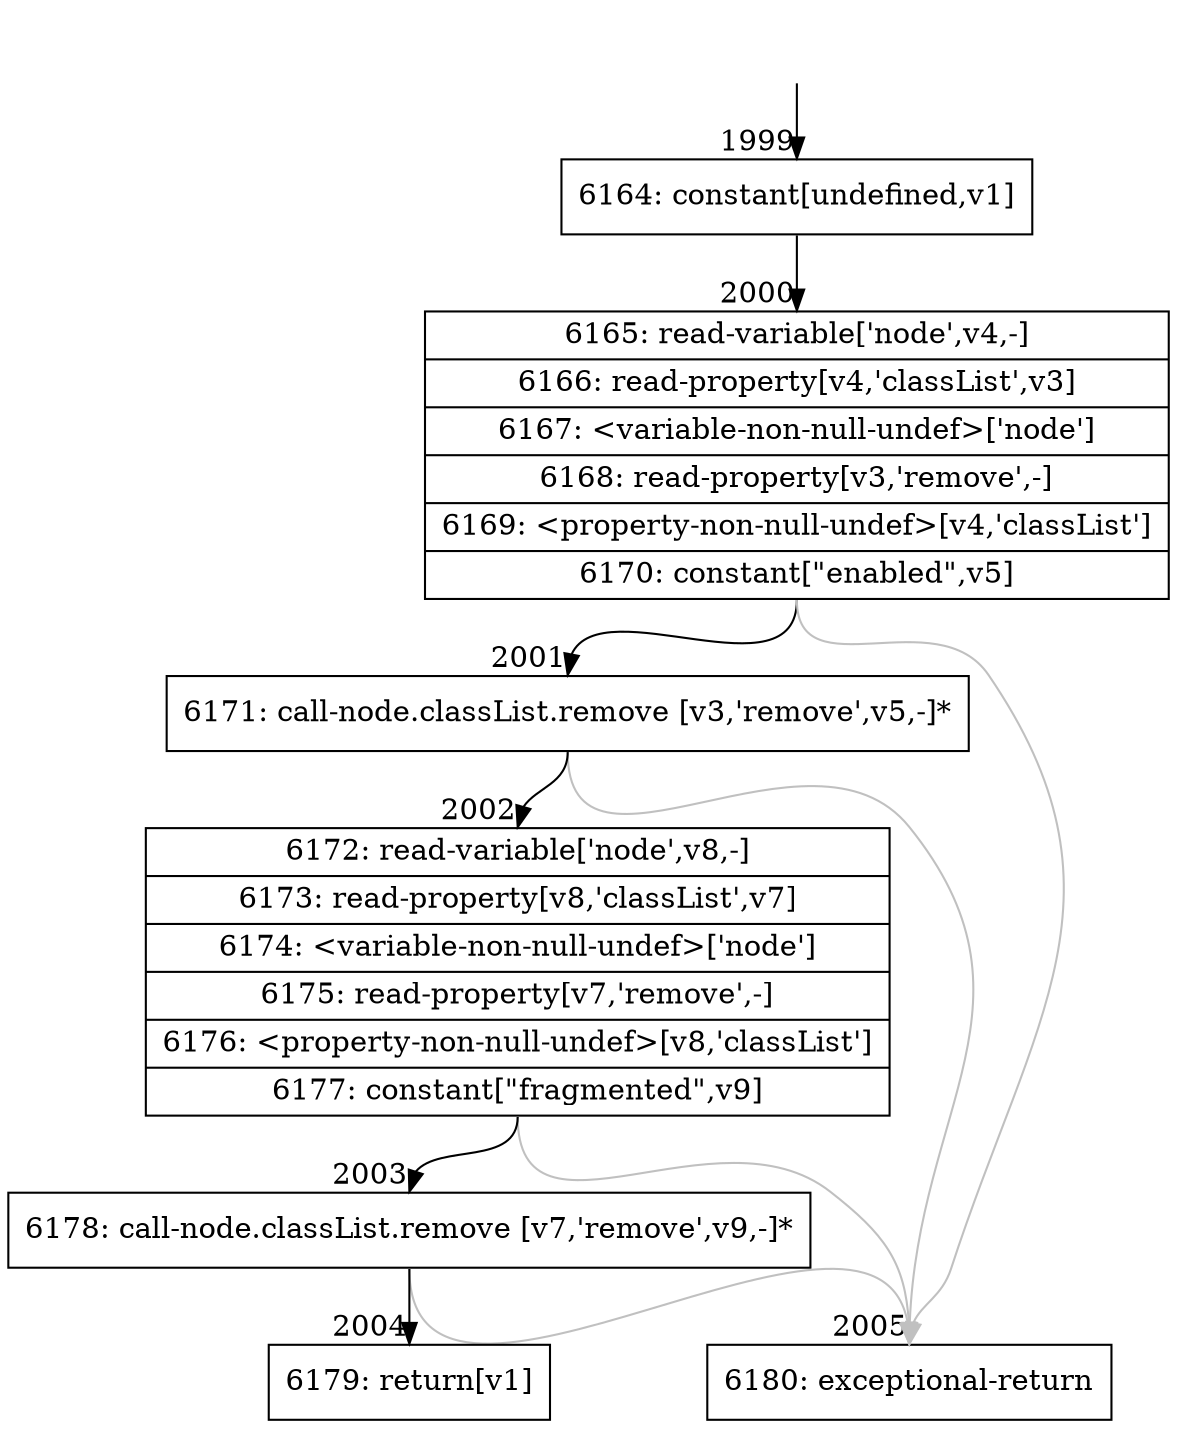 digraph {
rankdir="TD"
BB_entry121[shape=none,label=""];
BB_entry121 -> BB1999 [tailport=s, headport=n, headlabel="    1999"]
BB1999 [shape=record label="{6164: constant[undefined,v1]}" ] 
BB1999 -> BB2000 [tailport=s, headport=n, headlabel="      2000"]
BB2000 [shape=record label="{6165: read-variable['node',v4,-]|6166: read-property[v4,'classList',v3]|6167: \<variable-non-null-undef\>['node']|6168: read-property[v3,'remove',-]|6169: \<property-non-null-undef\>[v4,'classList']|6170: constant[\"enabled\",v5]}" ] 
BB2000 -> BB2001 [tailport=s, headport=n, headlabel="      2001"]
BB2000 -> BB2005 [tailport=s, headport=n, color=gray, headlabel="      2005"]
BB2001 [shape=record label="{6171: call-node.classList.remove [v3,'remove',v5,-]*}" ] 
BB2001 -> BB2002 [tailport=s, headport=n, headlabel="      2002"]
BB2001 -> BB2005 [tailport=s, headport=n, color=gray]
BB2002 [shape=record label="{6172: read-variable['node',v8,-]|6173: read-property[v8,'classList',v7]|6174: \<variable-non-null-undef\>['node']|6175: read-property[v7,'remove',-]|6176: \<property-non-null-undef\>[v8,'classList']|6177: constant[\"fragmented\",v9]}" ] 
BB2002 -> BB2003 [tailport=s, headport=n, headlabel="      2003"]
BB2002 -> BB2005 [tailport=s, headport=n, color=gray]
BB2003 [shape=record label="{6178: call-node.classList.remove [v7,'remove',v9,-]*}" ] 
BB2003 -> BB2004 [tailport=s, headport=n, headlabel="      2004"]
BB2003 -> BB2005 [tailport=s, headport=n, color=gray]
BB2004 [shape=record label="{6179: return[v1]}" ] 
BB2005 [shape=record label="{6180: exceptional-return}" ] 
//#$~ 2506
}
